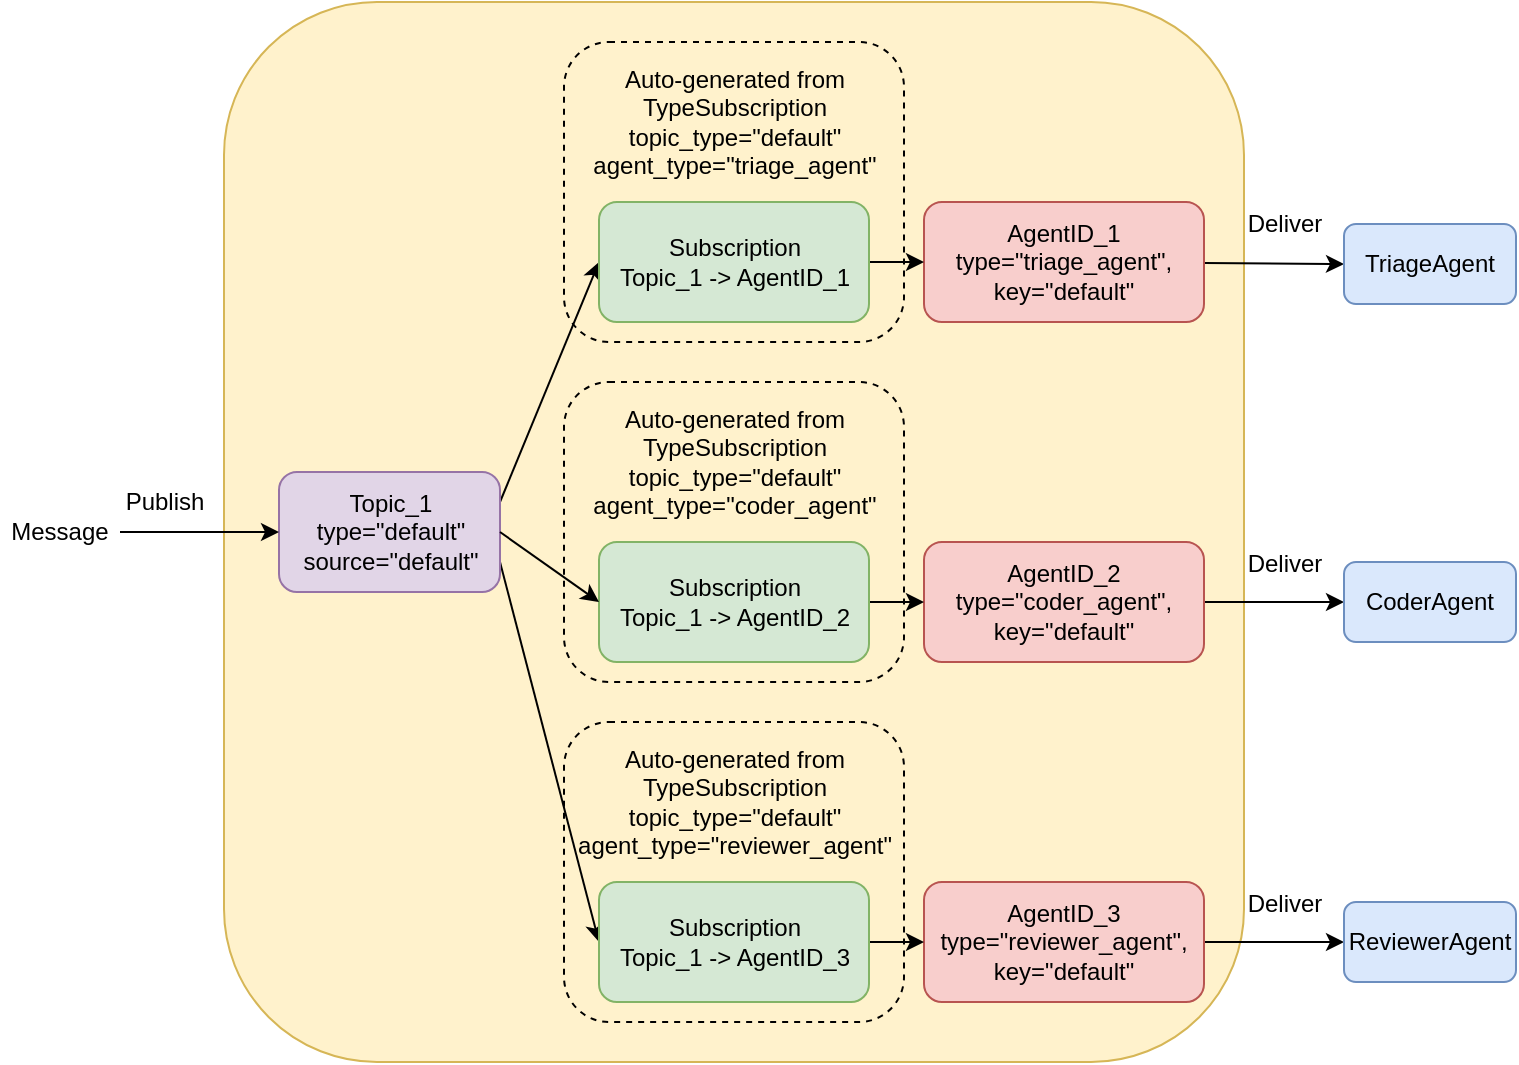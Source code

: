 <mxfile version="24.7.14" pages="3">
  <diagram id="ur-R44z3ZgcMblGIPqHk" name="single-tenant-single-topic">
    <mxGraphModel dx="1033" dy="697" grid="1" gridSize="10" guides="1" tooltips="1" connect="1" arrows="1" fold="1" page="1" pageScale="1" pageWidth="850" pageHeight="1100" math="0" shadow="0">
      <root>
        <mxCell id="0" />
        <mxCell id="1" parent="0" />
        <mxCell id="qLG5ST6lc1lPdu2IUqXs-1" value="" style="rounded=1;whiteSpace=wrap;html=1;fillColor=#fff2cc;strokeColor=#d6b656;" vertex="1" parent="1">
          <mxGeometry x="152" y="190" width="510" height="530" as="geometry" />
        </mxCell>
        <mxCell id="qLG5ST6lc1lPdu2IUqXs-2" value="" style="rounded=1;whiteSpace=wrap;html=1;fillColor=none;dashed=1;" vertex="1" parent="1">
          <mxGeometry x="322" y="210" width="170" height="150" as="geometry" />
        </mxCell>
        <mxCell id="qLG5ST6lc1lPdu2IUqXs-26" style="rounded=0;orthogonalLoop=1;jettySize=auto;html=1;exitX=1;exitY=0.25;exitDx=0;exitDy=0;entryX=0;entryY=0.5;entryDx=0;entryDy=0;" edge="1" parent="1" source="qLG5ST6lc1lPdu2IUqXs-4" target="qLG5ST6lc1lPdu2IUqXs-13">
          <mxGeometry relative="1" as="geometry" />
        </mxCell>
        <mxCell id="qLG5ST6lc1lPdu2IUqXs-54" style="rounded=0;orthogonalLoop=1;jettySize=auto;html=1;exitX=1;exitY=0.75;exitDx=0;exitDy=0;entryX=0;entryY=0.5;entryDx=0;entryDy=0;" edge="1" parent="1" source="qLG5ST6lc1lPdu2IUqXs-4" target="qLG5ST6lc1lPdu2IUqXs-52">
          <mxGeometry relative="1" as="geometry" />
        </mxCell>
        <mxCell id="qLG5ST6lc1lPdu2IUqXs-4" value="Topic_1&lt;div&gt;type=&quot;default&quot;&lt;br&gt;source=&quot;default&quot;&lt;/div&gt;" style="rounded=1;whiteSpace=wrap;html=1;fillColor=#e1d5e7;strokeColor=#9673a6;" vertex="1" parent="1">
          <mxGeometry x="179.5" y="425" width="110.5" height="60" as="geometry" />
        </mxCell>
        <mxCell id="qLG5ST6lc1lPdu2IUqXs-5" style="rounded=0;orthogonalLoop=1;jettySize=auto;html=1;entryX=0;entryY=0.5;entryDx=0;entryDy=0;" edge="1" parent="1" source="qLG5ST6lc1lPdu2IUqXs-6" target="qLG5ST6lc1lPdu2IUqXs-10">
          <mxGeometry relative="1" as="geometry" />
        </mxCell>
        <mxCell id="qLG5ST6lc1lPdu2IUqXs-6" value="AgentID_1&lt;div&gt;type=&quot;triage_agent&quot;, key=&quot;default&quot;&lt;br&gt;&lt;/div&gt;" style="rounded=1;whiteSpace=wrap;html=1;fillColor=#f8cecc;strokeColor=#b85450;" vertex="1" parent="1">
          <mxGeometry x="502" y="290" width="140" height="60" as="geometry" />
        </mxCell>
        <mxCell id="qLG5ST6lc1lPdu2IUqXs-7" style="rounded=0;orthogonalLoop=1;jettySize=auto;html=1;entryX=0;entryY=0.5;entryDx=0;entryDy=0;" edge="1" parent="1" source="qLG5ST6lc1lPdu2IUqXs-8" target="qLG5ST6lc1lPdu2IUqXs-4">
          <mxGeometry relative="1" as="geometry">
            <mxPoint x="147" y="325" as="targetPoint" />
          </mxGeometry>
        </mxCell>
        <mxCell id="qLG5ST6lc1lPdu2IUqXs-8" value="Message" style="text;html=1;align=center;verticalAlign=middle;whiteSpace=wrap;rounded=0;" vertex="1" parent="1">
          <mxGeometry x="40" y="440" width="60" height="30" as="geometry" />
        </mxCell>
        <mxCell id="qLG5ST6lc1lPdu2IUqXs-9" value="Publish" style="text;html=1;align=center;verticalAlign=middle;resizable=0;points=[];autosize=1;strokeColor=none;fillColor=none;" vertex="1" parent="1">
          <mxGeometry x="92" y="425" width="60" height="30" as="geometry" />
        </mxCell>
        <mxCell id="qLG5ST6lc1lPdu2IUqXs-10" value="TriageAgent" style="rounded=1;whiteSpace=wrap;html=1;fillColor=#dae8fc;strokeColor=#6c8ebf;" vertex="1" parent="1">
          <mxGeometry x="712" y="301" width="86" height="40" as="geometry" />
        </mxCell>
        <mxCell id="qLG5ST6lc1lPdu2IUqXs-11" value="Deliver" style="text;html=1;align=center;verticalAlign=middle;resizable=0;points=[];autosize=1;strokeColor=none;fillColor=none;" vertex="1" parent="1">
          <mxGeometry x="652" y="286" width="60" height="30" as="geometry" />
        </mxCell>
        <mxCell id="qLG5ST6lc1lPdu2IUqXs-12" value="" style="rounded=0;orthogonalLoop=1;jettySize=auto;html=1;" edge="1" parent="1" source="qLG5ST6lc1lPdu2IUqXs-13" target="qLG5ST6lc1lPdu2IUqXs-6">
          <mxGeometry relative="1" as="geometry" />
        </mxCell>
        <mxCell id="qLG5ST6lc1lPdu2IUqXs-13" value="Subscription&lt;div&gt;Topic_1 -&amp;gt; AgentID_1&lt;/div&gt;" style="rounded=1;whiteSpace=wrap;html=1;fillColor=#d5e8d4;strokeColor=#82b366;" vertex="1" parent="1">
          <mxGeometry x="339.5" y="290" width="135" height="60" as="geometry" />
        </mxCell>
        <mxCell id="qLG5ST6lc1lPdu2IUqXs-14" value="Auto-generated from TypeSubscription&lt;div&gt;topic_type=&quot;default&quot;&lt;/div&gt;&lt;div&gt;agent_type=&quot;triage_agent&quot;&lt;/div&gt;" style="text;html=1;align=center;verticalAlign=middle;whiteSpace=wrap;rounded=0;" vertex="1" parent="1">
          <mxGeometry x="319.5" y="220" width="175" height="60" as="geometry" />
        </mxCell>
        <mxCell id="qLG5ST6lc1lPdu2IUqXs-27" value="" style="rounded=1;whiteSpace=wrap;html=1;fillColor=none;dashed=1;" vertex="1" parent="1">
          <mxGeometry x="322" y="380" width="170" height="150" as="geometry" />
        </mxCell>
        <mxCell id="qLG5ST6lc1lPdu2IUqXs-36" style="edgeStyle=orthogonalEdgeStyle;rounded=0;orthogonalLoop=1;jettySize=auto;html=1;exitX=1;exitY=0.5;exitDx=0;exitDy=0;entryX=0;entryY=0.5;entryDx=0;entryDy=0;" edge="1" parent="1" source="qLG5ST6lc1lPdu2IUqXs-28" target="qLG5ST6lc1lPdu2IUqXs-29">
          <mxGeometry relative="1" as="geometry" />
        </mxCell>
        <mxCell id="qLG5ST6lc1lPdu2IUqXs-28" value="AgentID_2&lt;div&gt;type=&quot;coder_agent&quot;, key=&quot;default&quot;&lt;br&gt;&lt;/div&gt;" style="rounded=1;whiteSpace=wrap;html=1;fillColor=#f8cecc;strokeColor=#b85450;" vertex="1" parent="1">
          <mxGeometry x="502" y="460" width="140" height="60" as="geometry" />
        </mxCell>
        <mxCell id="qLG5ST6lc1lPdu2IUqXs-29" value="CoderAgent" style="rounded=1;whiteSpace=wrap;html=1;fillColor=#dae8fc;strokeColor=#6c8ebf;" vertex="1" parent="1">
          <mxGeometry x="712" y="470" width="86" height="40" as="geometry" />
        </mxCell>
        <mxCell id="qLG5ST6lc1lPdu2IUqXs-30" value="Deliver" style="text;html=1;align=center;verticalAlign=middle;resizable=0;points=[];autosize=1;strokeColor=none;fillColor=none;" vertex="1" parent="1">
          <mxGeometry x="652" y="456" width="60" height="30" as="geometry" />
        </mxCell>
        <mxCell id="qLG5ST6lc1lPdu2IUqXs-33" style="edgeStyle=orthogonalEdgeStyle;rounded=0;orthogonalLoop=1;jettySize=auto;html=1;exitX=1;exitY=0.5;exitDx=0;exitDy=0;entryX=0;entryY=0.5;entryDx=0;entryDy=0;" edge="1" parent="1" source="qLG5ST6lc1lPdu2IUqXs-31" target="qLG5ST6lc1lPdu2IUqXs-28">
          <mxGeometry relative="1" as="geometry" />
        </mxCell>
        <mxCell id="qLG5ST6lc1lPdu2IUqXs-31" value="Subscription&lt;div&gt;Topic_1 -&amp;gt; AgentID_2&lt;/div&gt;" style="rounded=1;whiteSpace=wrap;html=1;fillColor=#d5e8d4;strokeColor=#82b366;" vertex="1" parent="1">
          <mxGeometry x="339.5" y="460" width="135" height="60" as="geometry" />
        </mxCell>
        <mxCell id="qLG5ST6lc1lPdu2IUqXs-32" value="Auto-generated from TypeSubscription&lt;div&gt;topic_type=&quot;default&quot;&lt;/div&gt;&lt;div&gt;agent_type=&quot;coder_agent&quot;&lt;/div&gt;" style="text;html=1;align=center;verticalAlign=middle;whiteSpace=wrap;rounded=0;" vertex="1" parent="1">
          <mxGeometry x="319.5" y="390" width="175" height="60" as="geometry" />
        </mxCell>
        <mxCell id="qLG5ST6lc1lPdu2IUqXs-37" style="rounded=0;orthogonalLoop=1;jettySize=auto;html=1;exitX=1;exitY=0.5;exitDx=0;exitDy=0;entryX=0;entryY=0.5;entryDx=0;entryDy=0;" edge="1" parent="1" source="qLG5ST6lc1lPdu2IUqXs-4" target="qLG5ST6lc1lPdu2IUqXs-31">
          <mxGeometry relative="1" as="geometry">
            <mxPoint x="300" y="405" as="sourcePoint" />
            <mxPoint x="350" y="330" as="targetPoint" />
          </mxGeometry>
        </mxCell>
        <mxCell id="qLG5ST6lc1lPdu2IUqXs-46" value="" style="rounded=1;whiteSpace=wrap;html=1;fillColor=none;dashed=1;" vertex="1" parent="1">
          <mxGeometry x="322" y="550" width="170" height="150" as="geometry" />
        </mxCell>
        <mxCell id="qLG5ST6lc1lPdu2IUqXs-47" style="edgeStyle=orthogonalEdgeStyle;rounded=0;orthogonalLoop=1;jettySize=auto;html=1;exitX=1;exitY=0.5;exitDx=0;exitDy=0;entryX=0;entryY=0.5;entryDx=0;entryDy=0;" edge="1" parent="1" source="qLG5ST6lc1lPdu2IUqXs-48" target="qLG5ST6lc1lPdu2IUqXs-49">
          <mxGeometry relative="1" as="geometry" />
        </mxCell>
        <mxCell id="qLG5ST6lc1lPdu2IUqXs-48" value="AgentID_3&lt;div&gt;type=&quot;reviewer_agent&quot;, key=&quot;default&quot;&lt;br&gt;&lt;/div&gt;" style="rounded=1;whiteSpace=wrap;html=1;fillColor=#f8cecc;strokeColor=#b85450;" vertex="1" parent="1">
          <mxGeometry x="502" y="630" width="140" height="60" as="geometry" />
        </mxCell>
        <mxCell id="qLG5ST6lc1lPdu2IUqXs-49" value="ReviewerAgent" style="rounded=1;whiteSpace=wrap;html=1;fillColor=#dae8fc;strokeColor=#6c8ebf;" vertex="1" parent="1">
          <mxGeometry x="712" y="640" width="86" height="40" as="geometry" />
        </mxCell>
        <mxCell id="qLG5ST6lc1lPdu2IUqXs-50" value="Deliver" style="text;html=1;align=center;verticalAlign=middle;resizable=0;points=[];autosize=1;strokeColor=none;fillColor=none;" vertex="1" parent="1">
          <mxGeometry x="652" y="626" width="60" height="30" as="geometry" />
        </mxCell>
        <mxCell id="qLG5ST6lc1lPdu2IUqXs-51" style="edgeStyle=orthogonalEdgeStyle;rounded=0;orthogonalLoop=1;jettySize=auto;html=1;exitX=1;exitY=0.5;exitDx=0;exitDy=0;entryX=0;entryY=0.5;entryDx=0;entryDy=0;" edge="1" parent="1" source="qLG5ST6lc1lPdu2IUqXs-52" target="qLG5ST6lc1lPdu2IUqXs-48">
          <mxGeometry relative="1" as="geometry" />
        </mxCell>
        <mxCell id="qLG5ST6lc1lPdu2IUqXs-52" value="Subscription&lt;div&gt;Topic_1 -&amp;gt; AgentID_3&lt;/div&gt;" style="rounded=1;whiteSpace=wrap;html=1;fillColor=#d5e8d4;strokeColor=#82b366;" vertex="1" parent="1">
          <mxGeometry x="339.5" y="630" width="135" height="60" as="geometry" />
        </mxCell>
        <mxCell id="qLG5ST6lc1lPdu2IUqXs-53" value="Auto-generated from TypeSubscription&lt;div&gt;topic_type=&quot;default&quot;&lt;/div&gt;&lt;div&gt;agent_type=&quot;reviewer_agent&quot;&lt;/div&gt;" style="text;html=1;align=center;verticalAlign=middle;whiteSpace=wrap;rounded=0;" vertex="1" parent="1">
          <mxGeometry x="319.5" y="560" width="175" height="60" as="geometry" />
        </mxCell>
      </root>
    </mxGraphModel>
  </diagram>
  <diagram id="77Ucu0bl-2KWu5d5-Jic" name="single-tenant-multiple-topics">
    <mxGraphModel dx="1033" dy="697" grid="1" gridSize="10" guides="1" tooltips="1" connect="1" arrows="1" fold="1" page="1" pageScale="1" pageWidth="850" pageHeight="1100" math="0" shadow="0">
      <root>
        <mxCell id="0" />
        <mxCell id="1" parent="0" />
        <mxCell id="WBeXbWg1uD67umOqo8Zi-1" value="" style="rounded=1;whiteSpace=wrap;html=1;fillColor=#fff2cc;strokeColor=#d6b656;" vertex="1" parent="1">
          <mxGeometry x="152" y="190" width="510" height="530" as="geometry" />
        </mxCell>
        <mxCell id="WBeXbWg1uD67umOqo8Zi-2" value="" style="rounded=1;whiteSpace=wrap;html=1;fillColor=none;dashed=1;" vertex="1" parent="1">
          <mxGeometry x="322" y="210" width="170" height="150" as="geometry" />
        </mxCell>
        <mxCell id="WBeXbWg1uD67umOqo8Zi-3" style="rounded=0;orthogonalLoop=1;jettySize=auto;html=1;exitX=1;exitY=0.5;exitDx=0;exitDy=0;entryX=0;entryY=0.5;entryDx=0;entryDy=0;" edge="1" parent="1" source="WBeXbWg1uD67umOqo8Zi-5" target="WBeXbWg1uD67umOqo8Zi-14">
          <mxGeometry relative="1" as="geometry" />
        </mxCell>
        <mxCell id="WBeXbWg1uD67umOqo8Zi-5" value="Topic_1&lt;div&gt;type=&quot;triage&quot;&lt;br&gt;source=&quot;default&quot;&lt;/div&gt;" style="rounded=1;whiteSpace=wrap;html=1;fillColor=#e1d5e7;strokeColor=#9673a6;" vertex="1" parent="1">
          <mxGeometry x="180" y="290" width="110.5" height="60" as="geometry" />
        </mxCell>
        <mxCell id="WBeXbWg1uD67umOqo8Zi-6" style="rounded=0;orthogonalLoop=1;jettySize=auto;html=1;entryX=0;entryY=0.5;entryDx=0;entryDy=0;" edge="1" parent="1" source="WBeXbWg1uD67umOqo8Zi-7" target="WBeXbWg1uD67umOqo8Zi-11">
          <mxGeometry relative="1" as="geometry" />
        </mxCell>
        <mxCell id="WBeXbWg1uD67umOqo8Zi-7" value="AgentID_1&lt;div&gt;type=&quot;triage_agent&quot;, key=&quot;default&quot;&lt;br&gt;&lt;/div&gt;" style="rounded=1;whiteSpace=wrap;html=1;fillColor=#f8cecc;strokeColor=#b85450;" vertex="1" parent="1">
          <mxGeometry x="502" y="290" width="140" height="60" as="geometry" />
        </mxCell>
        <mxCell id="WBeXbWg1uD67umOqo8Zi-8" style="rounded=0;orthogonalLoop=1;jettySize=auto;html=1;entryX=0;entryY=0.5;entryDx=0;entryDy=0;" edge="1" parent="1" source="WBeXbWg1uD67umOqo8Zi-9" target="WBeXbWg1uD67umOqo8Zi-5">
          <mxGeometry relative="1" as="geometry">
            <mxPoint x="147" y="325" as="targetPoint" />
          </mxGeometry>
        </mxCell>
        <mxCell id="WBeXbWg1uD67umOqo8Zi-9" value="Message" style="text;html=1;align=center;verticalAlign=middle;whiteSpace=wrap;rounded=0;" vertex="1" parent="1">
          <mxGeometry x="50" y="306" width="60" height="30" as="geometry" />
        </mxCell>
        <mxCell id="WBeXbWg1uD67umOqo8Zi-10" value="Publish" style="text;html=1;align=center;verticalAlign=middle;resizable=0;points=[];autosize=1;strokeColor=none;fillColor=none;" vertex="1" parent="1">
          <mxGeometry x="92" y="290" width="60" height="30" as="geometry" />
        </mxCell>
        <mxCell id="WBeXbWg1uD67umOqo8Zi-11" value="TriageAgent" style="rounded=1;whiteSpace=wrap;html=1;fillColor=#dae8fc;strokeColor=#6c8ebf;" vertex="1" parent="1">
          <mxGeometry x="712" y="301" width="86" height="40" as="geometry" />
        </mxCell>
        <mxCell id="WBeXbWg1uD67umOqo8Zi-12" value="Deliver" style="text;html=1;align=center;verticalAlign=middle;resizable=0;points=[];autosize=1;strokeColor=none;fillColor=none;" vertex="1" parent="1">
          <mxGeometry x="652" y="286" width="60" height="30" as="geometry" />
        </mxCell>
        <mxCell id="WBeXbWg1uD67umOqo8Zi-13" value="" style="rounded=0;orthogonalLoop=1;jettySize=auto;html=1;" edge="1" parent="1" source="WBeXbWg1uD67umOqo8Zi-14" target="WBeXbWg1uD67umOqo8Zi-7">
          <mxGeometry relative="1" as="geometry" />
        </mxCell>
        <mxCell id="WBeXbWg1uD67umOqo8Zi-14" value="Subscription&lt;div&gt;Topic_1 -&amp;gt; AgentID_1&lt;/div&gt;" style="rounded=1;whiteSpace=wrap;html=1;fillColor=#d5e8d4;strokeColor=#82b366;" vertex="1" parent="1">
          <mxGeometry x="339.5" y="290" width="135" height="60" as="geometry" />
        </mxCell>
        <mxCell id="WBeXbWg1uD67umOqo8Zi-15" value="Auto-generated from TypeSubscription&lt;div&gt;topic_type=&quot;triage&quot;&lt;/div&gt;&lt;div&gt;agent_type=&quot;triage_agent&quot;&lt;/div&gt;" style="text;html=1;align=center;verticalAlign=middle;whiteSpace=wrap;rounded=0;" vertex="1" parent="1">
          <mxGeometry x="319.5" y="220" width="175" height="60" as="geometry" />
        </mxCell>
        <mxCell id="WBeXbWg1uD67umOqo8Zi-16" value="" style="rounded=1;whiteSpace=wrap;html=1;fillColor=none;dashed=1;" vertex="1" parent="1">
          <mxGeometry x="322" y="380" width="170" height="150" as="geometry" />
        </mxCell>
        <mxCell id="WBeXbWg1uD67umOqo8Zi-17" style="edgeStyle=orthogonalEdgeStyle;rounded=0;orthogonalLoop=1;jettySize=auto;html=1;exitX=1;exitY=0.5;exitDx=0;exitDy=0;entryX=0;entryY=0.5;entryDx=0;entryDy=0;" edge="1" parent="1" source="WBeXbWg1uD67umOqo8Zi-18" target="WBeXbWg1uD67umOqo8Zi-19">
          <mxGeometry relative="1" as="geometry" />
        </mxCell>
        <mxCell id="WBeXbWg1uD67umOqo8Zi-18" value="AgentID_2&lt;div&gt;type=&quot;coder_agent&quot;, key=&quot;default&quot;&lt;br&gt;&lt;/div&gt;" style="rounded=1;whiteSpace=wrap;html=1;fillColor=#f8cecc;strokeColor=#b85450;" vertex="1" parent="1">
          <mxGeometry x="502" y="460" width="140" height="60" as="geometry" />
        </mxCell>
        <mxCell id="WBeXbWg1uD67umOqo8Zi-19" value="CoderAgent" style="rounded=1;whiteSpace=wrap;html=1;fillColor=#dae8fc;strokeColor=#6c8ebf;" vertex="1" parent="1">
          <mxGeometry x="712" y="470" width="86" height="40" as="geometry" />
        </mxCell>
        <mxCell id="WBeXbWg1uD67umOqo8Zi-20" value="Deliver" style="text;html=1;align=center;verticalAlign=middle;resizable=0;points=[];autosize=1;strokeColor=none;fillColor=none;" vertex="1" parent="1">
          <mxGeometry x="652" y="456" width="60" height="30" as="geometry" />
        </mxCell>
        <mxCell id="WBeXbWg1uD67umOqo8Zi-21" style="edgeStyle=orthogonalEdgeStyle;rounded=0;orthogonalLoop=1;jettySize=auto;html=1;exitX=1;exitY=0.5;exitDx=0;exitDy=0;entryX=0;entryY=0.5;entryDx=0;entryDy=0;" edge="1" parent="1" source="WBeXbWg1uD67umOqo8Zi-22" target="WBeXbWg1uD67umOqo8Zi-18">
          <mxGeometry relative="1" as="geometry" />
        </mxCell>
        <mxCell id="WBeXbWg1uD67umOqo8Zi-22" value="Subscription&lt;div&gt;Topic_2 -&amp;gt; AgentID_2&lt;/div&gt;" style="rounded=1;whiteSpace=wrap;html=1;fillColor=#d5e8d4;strokeColor=#82b366;" vertex="1" parent="1">
          <mxGeometry x="339.5" y="460" width="135" height="60" as="geometry" />
        </mxCell>
        <mxCell id="WBeXbWg1uD67umOqo8Zi-23" value="Auto-generated from TypeSubscription&lt;div&gt;topic_type=&quot;coding&quot;&lt;/div&gt;&lt;div&gt;agent_type=&quot;coder_agent&quot;&lt;/div&gt;" style="text;html=1;align=center;verticalAlign=middle;whiteSpace=wrap;rounded=0;" vertex="1" parent="1">
          <mxGeometry x="319.5" y="390" width="175" height="60" as="geometry" />
        </mxCell>
        <mxCell id="WBeXbWg1uD67umOqo8Zi-25" value="" style="rounded=1;whiteSpace=wrap;html=1;fillColor=none;dashed=1;" vertex="1" parent="1">
          <mxGeometry x="322" y="550" width="170" height="150" as="geometry" />
        </mxCell>
        <mxCell id="WBeXbWg1uD67umOqo8Zi-26" style="edgeStyle=orthogonalEdgeStyle;rounded=0;orthogonalLoop=1;jettySize=auto;html=1;exitX=1;exitY=0.5;exitDx=0;exitDy=0;entryX=0;entryY=0.5;entryDx=0;entryDy=0;" edge="1" parent="1" source="WBeXbWg1uD67umOqo8Zi-27" target="WBeXbWg1uD67umOqo8Zi-28">
          <mxGeometry relative="1" as="geometry" />
        </mxCell>
        <mxCell id="WBeXbWg1uD67umOqo8Zi-27" value="AgentID_3&lt;div&gt;type=&quot;reviewer_agent&quot;, key=&quot;default&quot;&lt;br&gt;&lt;/div&gt;" style="rounded=1;whiteSpace=wrap;html=1;fillColor=#f8cecc;strokeColor=#b85450;" vertex="1" parent="1">
          <mxGeometry x="502" y="630" width="140" height="60" as="geometry" />
        </mxCell>
        <mxCell id="WBeXbWg1uD67umOqo8Zi-28" value="ReviewerAgent" style="rounded=1;whiteSpace=wrap;html=1;fillColor=#dae8fc;strokeColor=#6c8ebf;" vertex="1" parent="1">
          <mxGeometry x="712" y="640" width="86" height="40" as="geometry" />
        </mxCell>
        <mxCell id="WBeXbWg1uD67umOqo8Zi-29" value="Deliver" style="text;html=1;align=center;verticalAlign=middle;resizable=0;points=[];autosize=1;strokeColor=none;fillColor=none;" vertex="1" parent="1">
          <mxGeometry x="652" y="626" width="60" height="30" as="geometry" />
        </mxCell>
        <mxCell id="WBeXbWg1uD67umOqo8Zi-30" style="edgeStyle=orthogonalEdgeStyle;rounded=0;orthogonalLoop=1;jettySize=auto;html=1;exitX=1;exitY=0.5;exitDx=0;exitDy=0;entryX=0;entryY=0.5;entryDx=0;entryDy=0;" edge="1" parent="1" source="WBeXbWg1uD67umOqo8Zi-31" target="WBeXbWg1uD67umOqo8Zi-27">
          <mxGeometry relative="1" as="geometry" />
        </mxCell>
        <mxCell id="WBeXbWg1uD67umOqo8Zi-31" value="Subscription&lt;div&gt;Topic_2 -&amp;gt; AgentID_3&lt;/div&gt;" style="rounded=1;whiteSpace=wrap;html=1;fillColor=#d5e8d4;strokeColor=#82b366;" vertex="1" parent="1">
          <mxGeometry x="339.5" y="630" width="135" height="60" as="geometry" />
        </mxCell>
        <mxCell id="WBeXbWg1uD67umOqo8Zi-32" value="Auto-generated from TypeSubscription&lt;div&gt;topic_type=&quot;coding&quot;&lt;/div&gt;&lt;div&gt;agent_type=&quot;reviewer_agent&quot;&lt;/div&gt;" style="text;html=1;align=center;verticalAlign=middle;whiteSpace=wrap;rounded=0;" vertex="1" parent="1">
          <mxGeometry x="319.5" y="560" width="175" height="60" as="geometry" />
        </mxCell>
        <mxCell id="WBeXbWg1uD67umOqo8Zi-33" value="Topic_2&lt;div&gt;type=&quot;coding&quot;&lt;br&gt;source=&quot;default&quot;&lt;/div&gt;" style="rounded=1;whiteSpace=wrap;html=1;fillColor=#e1d5e7;strokeColor=#9673a6;" vertex="1" parent="1">
          <mxGeometry x="180" y="540" width="110.5" height="60" as="geometry" />
        </mxCell>
        <mxCell id="WBeXbWg1uD67umOqo8Zi-38" value="Message" style="text;html=1;align=center;verticalAlign=middle;whiteSpace=wrap;rounded=0;" vertex="1" parent="1">
          <mxGeometry x="50" y="556" width="60" height="30" as="geometry" />
        </mxCell>
        <mxCell id="WBeXbWg1uD67umOqo8Zi-39" value="Publish" style="text;html=1;align=center;verticalAlign=middle;resizable=0;points=[];autosize=1;strokeColor=none;fillColor=none;" vertex="1" parent="1">
          <mxGeometry x="92" y="540" width="60" height="30" as="geometry" />
        </mxCell>
        <mxCell id="WBeXbWg1uD67umOqo8Zi-40" style="rounded=0;orthogonalLoop=1;jettySize=auto;html=1;entryX=0;entryY=0.5;entryDx=0;entryDy=0;exitX=1;exitY=0.5;exitDx=0;exitDy=0;" edge="1" parent="1" source="WBeXbWg1uD67umOqo8Zi-38" target="WBeXbWg1uD67umOqo8Zi-33">
          <mxGeometry relative="1" as="geometry">
            <mxPoint x="190" y="330" as="targetPoint" />
            <mxPoint x="120" y="331" as="sourcePoint" />
          </mxGeometry>
        </mxCell>
        <mxCell id="WBeXbWg1uD67umOqo8Zi-41" style="rounded=0;orthogonalLoop=1;jettySize=auto;html=1;entryX=0;entryY=0.5;entryDx=0;entryDy=0;exitX=1;exitY=0.75;exitDx=0;exitDy=0;" edge="1" parent="1" source="WBeXbWg1uD67umOqo8Zi-33" target="WBeXbWg1uD67umOqo8Zi-31">
          <mxGeometry relative="1" as="geometry">
            <mxPoint x="200" y="340" as="targetPoint" />
            <mxPoint x="290" y="580" as="sourcePoint" />
          </mxGeometry>
        </mxCell>
        <mxCell id="WBeXbWg1uD67umOqo8Zi-42" style="rounded=0;orthogonalLoop=1;jettySize=auto;html=1;entryX=0;entryY=0.5;entryDx=0;entryDy=0;exitX=1;exitY=0.25;exitDx=0;exitDy=0;" edge="1" parent="1" source="WBeXbWg1uD67umOqo8Zi-33" target="WBeXbWg1uD67umOqo8Zi-22">
          <mxGeometry relative="1" as="geometry">
            <mxPoint x="350" y="670" as="targetPoint" />
            <mxPoint x="301" y="595" as="sourcePoint" />
          </mxGeometry>
        </mxCell>
      </root>
    </mxGraphModel>
  </diagram>
  <diagram id="SEMb81fnvzcG-_hcjzhJ" name="multi-tenant">
    <mxGraphModel dx="1033" dy="697" grid="1" gridSize="10" guides="1" tooltips="1" connect="1" arrows="1" fold="1" page="1" pageScale="1" pageWidth="850" pageHeight="1100" math="0" shadow="0">
      <root>
        <mxCell id="0" />
        <mxCell id="1" parent="0" />
        <mxCell id="0t9SMKTS3B_TfDHjOXI4-1" value="" style="rounded=1;whiteSpace=wrap;html=1;fillColor=#fff2cc;strokeColor=#d6b656;" parent="1" vertex="1">
          <mxGeometry x="150" y="410" width="510" height="290" as="geometry" />
        </mxCell>
        <mxCell id="0t9SMKTS3B_TfDHjOXI4-50" value="" style="rounded=1;whiteSpace=wrap;html=1;fillColor=none;dashed=1;" parent="1" vertex="1">
          <mxGeometry x="320" y="420" width="170" height="270" as="geometry" />
        </mxCell>
        <mxCell id="0t9SMKTS3B_TfDHjOXI4-42" value="" style="edgeStyle=orthogonalEdgeStyle;rounded=0;orthogonalLoop=1;jettySize=auto;html=1;" parent="1" source="0t9SMKTS3B_TfDHjOXI4-5" target="0t9SMKTS3B_TfDHjOXI4-37" edge="1">
          <mxGeometry relative="1" as="geometry" />
        </mxCell>
        <mxCell id="0t9SMKTS3B_TfDHjOXI4-5" value="Topic_1&lt;div&gt;type=&quot;github_issues&quot;&lt;br&gt;source=&quot;.../issues/1&quot;&lt;/div&gt;" style="rounded=1;whiteSpace=wrap;html=1;fillColor=#e1d5e7;strokeColor=#9673a6;" parent="1" vertex="1">
          <mxGeometry x="170" y="520" width="140" height="60" as="geometry" />
        </mxCell>
        <mxCell id="0t9SMKTS3B_TfDHjOXI4-13" style="rounded=0;orthogonalLoop=1;jettySize=auto;html=1;entryX=0;entryY=0.5;entryDx=0;entryDy=0;" parent="1" source="0t9SMKTS3B_TfDHjOXI4-14" target="0t9SMKTS3B_TfDHjOXI4-24" edge="1">
          <mxGeometry relative="1" as="geometry" />
        </mxCell>
        <mxCell id="0t9SMKTS3B_TfDHjOXI4-14" value="AgentID_1&lt;div&gt;type=&quot;triage_agent&quot;, key=&quot;.,./issues/1&quot;&lt;br&gt;&lt;/div&gt;" style="rounded=1;whiteSpace=wrap;html=1;fillColor=#f8cecc;strokeColor=#b85450;" parent="1" vertex="1">
          <mxGeometry x="500" y="520" width="140" height="60" as="geometry" />
        </mxCell>
        <mxCell id="0t9SMKTS3B_TfDHjOXI4-21" style="rounded=0;orthogonalLoop=1;jettySize=auto;html=1;entryX=0;entryY=0.5;entryDx=0;entryDy=0;" parent="1" source="0t9SMKTS3B_TfDHjOXI4-22" target="0t9SMKTS3B_TfDHjOXI4-5" edge="1">
          <mxGeometry relative="1" as="geometry">
            <mxPoint x="145" y="555" as="targetPoint" />
          </mxGeometry>
        </mxCell>
        <mxCell id="0t9SMKTS3B_TfDHjOXI4-22" value="Message" style="text;html=1;align=center;verticalAlign=middle;whiteSpace=wrap;rounded=0;" parent="1" vertex="1">
          <mxGeometry x="51" y="536" width="60" height="30" as="geometry" />
        </mxCell>
        <mxCell id="0t9SMKTS3B_TfDHjOXI4-23" value="Publish" style="text;html=1;align=center;verticalAlign=middle;resizable=0;points=[];autosize=1;strokeColor=none;fillColor=none;" parent="1" vertex="1">
          <mxGeometry x="96" y="516" width="60" height="30" as="geometry" />
        </mxCell>
        <mxCell id="0t9SMKTS3B_TfDHjOXI4-24" value="TriageAgent" style="rounded=1;whiteSpace=wrap;html=1;fillColor=#dae8fc;strokeColor=#6c8ebf;" parent="1" vertex="1">
          <mxGeometry x="710" y="531" width="86" height="40" as="geometry" />
        </mxCell>
        <mxCell id="0t9SMKTS3B_TfDHjOXI4-28" value="Deliver" style="text;html=1;align=center;verticalAlign=middle;resizable=0;points=[];autosize=1;strokeColor=none;fillColor=none;" parent="1" vertex="1">
          <mxGeometry x="650" y="516" width="60" height="30" as="geometry" />
        </mxCell>
        <mxCell id="0t9SMKTS3B_TfDHjOXI4-43" value="" style="rounded=0;orthogonalLoop=1;jettySize=auto;html=1;" parent="1" source="0t9SMKTS3B_TfDHjOXI4-37" target="0t9SMKTS3B_TfDHjOXI4-14" edge="1">
          <mxGeometry relative="1" as="geometry" />
        </mxCell>
        <mxCell id="0t9SMKTS3B_TfDHjOXI4-37" value="Subscription&lt;div&gt;Topic_1 -&amp;gt; AgentID_1&lt;/div&gt;" style="rounded=1;whiteSpace=wrap;html=1;fillColor=#d5e8d4;strokeColor=#82b366;" parent="1" vertex="1">
          <mxGeometry x="337.5" y="520" width="135" height="60" as="geometry" />
        </mxCell>
        <mxCell id="0t9SMKTS3B_TfDHjOXI4-49" value="Auto-generated from TypeSubscription&lt;div&gt;topic_type=&quot;github_issues&quot;&lt;/div&gt;&lt;div&gt;agent_type=&quot;triage_agent&quot;&lt;/div&gt;" style="text;html=1;align=center;verticalAlign=middle;whiteSpace=wrap;rounded=0;" parent="1" vertex="1">
          <mxGeometry x="317.5" y="430" width="175" height="60" as="geometry" />
        </mxCell>
        <mxCell id="0t9SMKTS3B_TfDHjOXI4-63" value="" style="edgeStyle=orthogonalEdgeStyle;rounded=0;orthogonalLoop=1;jettySize=auto;html=1;" parent="1" source="0t9SMKTS3B_TfDHjOXI4-64" target="0t9SMKTS3B_TfDHjOXI4-73" edge="1">
          <mxGeometry relative="1" as="geometry" />
        </mxCell>
        <mxCell id="0t9SMKTS3B_TfDHjOXI4-64" value="Topic_9&lt;div&gt;type=&quot;github_issues&quot;&lt;br&gt;source=&quot;.../issues/9&quot;&lt;/div&gt;" style="rounded=1;whiteSpace=wrap;html=1;fillColor=#e1d5e7;strokeColor=#9673a6;" parent="1" vertex="1">
          <mxGeometry x="170" y="614" width="140" height="60" as="geometry" />
        </mxCell>
        <mxCell id="0t9SMKTS3B_TfDHjOXI4-65" style="rounded=0;orthogonalLoop=1;jettySize=auto;html=1;entryX=0;entryY=0.5;entryDx=0;entryDy=0;" parent="1" source="0t9SMKTS3B_TfDHjOXI4-66" target="0t9SMKTS3B_TfDHjOXI4-70" edge="1">
          <mxGeometry relative="1" as="geometry" />
        </mxCell>
        <mxCell id="0t9SMKTS3B_TfDHjOXI4-66" value="AgentID_9&lt;div&gt;type=&quot;triage_agent&quot;, key=&quot;.,./issues/9&quot;&lt;br&gt;&lt;/div&gt;" style="rounded=1;whiteSpace=wrap;html=1;fillColor=#f8cecc;strokeColor=#b85450;" parent="1" vertex="1">
          <mxGeometry x="500" y="614" width="140" height="60" as="geometry" />
        </mxCell>
        <mxCell id="0t9SMKTS3B_TfDHjOXI4-67" style="rounded=0;orthogonalLoop=1;jettySize=auto;html=1;entryX=0;entryY=0.5;entryDx=0;entryDy=0;" parent="1" source="0t9SMKTS3B_TfDHjOXI4-68" target="0t9SMKTS3B_TfDHjOXI4-64" edge="1">
          <mxGeometry relative="1" as="geometry">
            <mxPoint x="145" y="649" as="targetPoint" />
          </mxGeometry>
        </mxCell>
        <mxCell id="0t9SMKTS3B_TfDHjOXI4-68" value="Message" style="text;html=1;align=center;verticalAlign=middle;whiteSpace=wrap;rounded=0;" parent="1" vertex="1">
          <mxGeometry x="51" y="630" width="60" height="30" as="geometry" />
        </mxCell>
        <mxCell id="0t9SMKTS3B_TfDHjOXI4-69" value="Publish" style="text;html=1;align=center;verticalAlign=middle;resizable=0;points=[];autosize=1;strokeColor=none;fillColor=none;" parent="1" vertex="1">
          <mxGeometry x="96" y="610" width="60" height="30" as="geometry" />
        </mxCell>
        <mxCell id="0t9SMKTS3B_TfDHjOXI4-70" value="TriageAgent" style="rounded=1;whiteSpace=wrap;html=1;fillColor=#dae8fc;strokeColor=#6c8ebf;" parent="1" vertex="1">
          <mxGeometry x="710" y="625" width="86" height="40" as="geometry" />
        </mxCell>
        <mxCell id="0t9SMKTS3B_TfDHjOXI4-71" value="Deliver" style="text;html=1;align=center;verticalAlign=middle;resizable=0;points=[];autosize=1;strokeColor=none;fillColor=none;" parent="1" vertex="1">
          <mxGeometry x="650" y="610" width="60" height="30" as="geometry" />
        </mxCell>
        <mxCell id="0t9SMKTS3B_TfDHjOXI4-72" value="" style="rounded=0;orthogonalLoop=1;jettySize=auto;html=1;" parent="1" source="0t9SMKTS3B_TfDHjOXI4-73" target="0t9SMKTS3B_TfDHjOXI4-66" edge="1">
          <mxGeometry relative="1" as="geometry" />
        </mxCell>
        <mxCell id="0t9SMKTS3B_TfDHjOXI4-73" value="Subscription&lt;div&gt;Topic_9 -&amp;gt; AgentID_9&lt;/div&gt;" style="rounded=1;whiteSpace=wrap;html=1;fillColor=#d5e8d4;strokeColor=#82b366;" parent="1" vertex="1">
          <mxGeometry x="337.5" y="614" width="135" height="60" as="geometry" />
        </mxCell>
      </root>
    </mxGraphModel>
  </diagram>
</mxfile>
